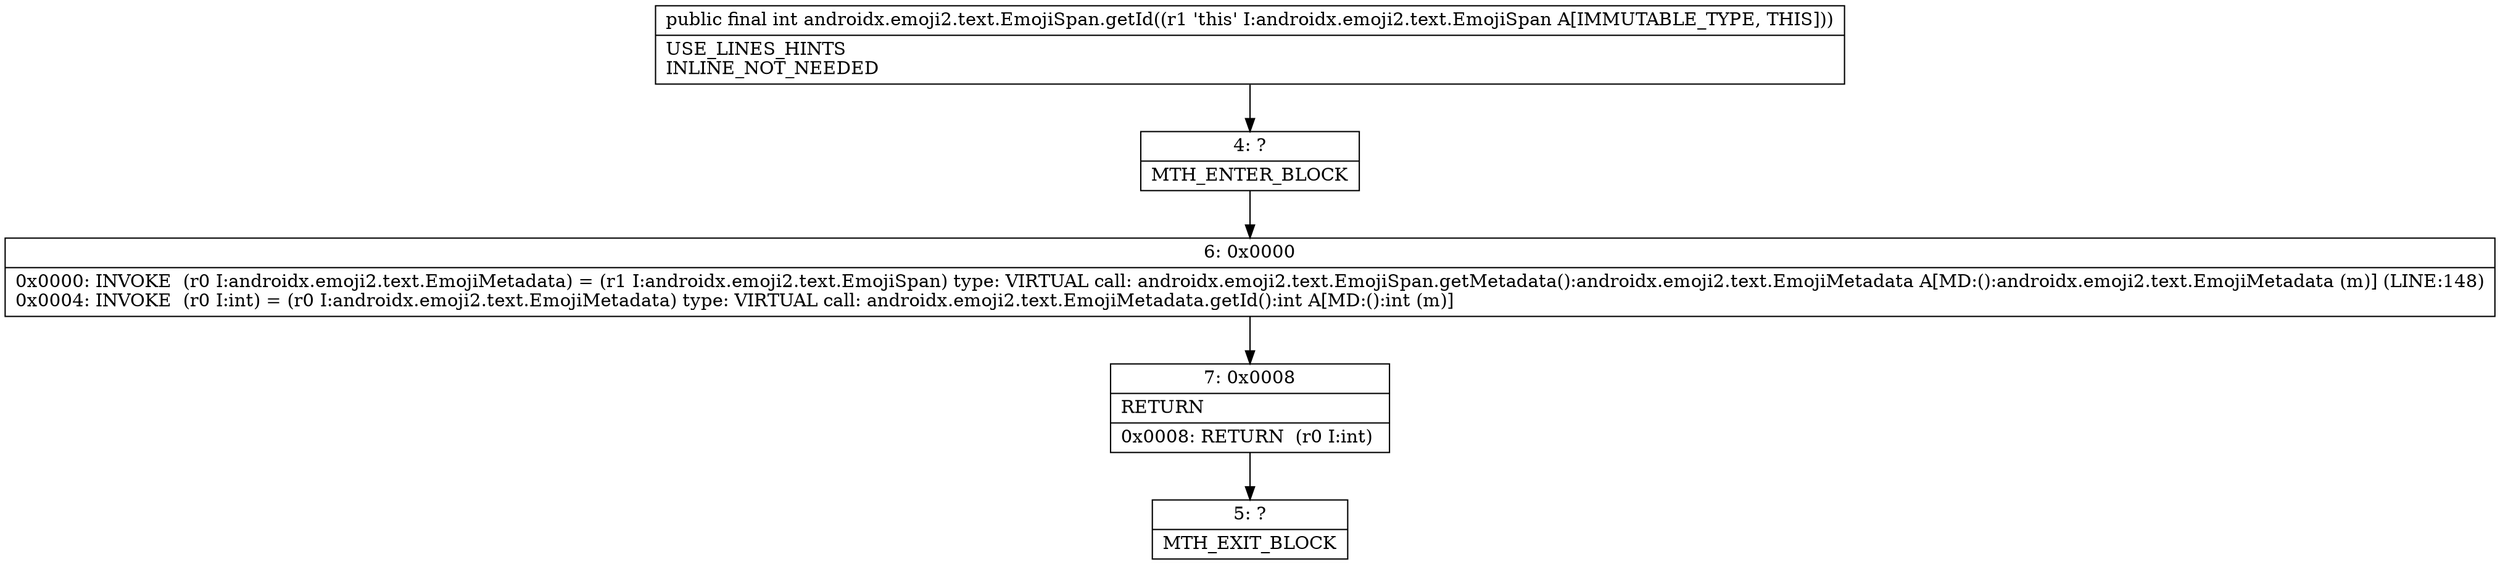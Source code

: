 digraph "CFG forandroidx.emoji2.text.EmojiSpan.getId()I" {
Node_4 [shape=record,label="{4\:\ ?|MTH_ENTER_BLOCK\l}"];
Node_6 [shape=record,label="{6\:\ 0x0000|0x0000: INVOKE  (r0 I:androidx.emoji2.text.EmojiMetadata) = (r1 I:androidx.emoji2.text.EmojiSpan) type: VIRTUAL call: androidx.emoji2.text.EmojiSpan.getMetadata():androidx.emoji2.text.EmojiMetadata A[MD:():androidx.emoji2.text.EmojiMetadata (m)] (LINE:148)\l0x0004: INVOKE  (r0 I:int) = (r0 I:androidx.emoji2.text.EmojiMetadata) type: VIRTUAL call: androidx.emoji2.text.EmojiMetadata.getId():int A[MD:():int (m)]\l}"];
Node_7 [shape=record,label="{7\:\ 0x0008|RETURN\l|0x0008: RETURN  (r0 I:int) \l}"];
Node_5 [shape=record,label="{5\:\ ?|MTH_EXIT_BLOCK\l}"];
MethodNode[shape=record,label="{public final int androidx.emoji2.text.EmojiSpan.getId((r1 'this' I:androidx.emoji2.text.EmojiSpan A[IMMUTABLE_TYPE, THIS]))  | USE_LINES_HINTS\lINLINE_NOT_NEEDED\l}"];
MethodNode -> Node_4;Node_4 -> Node_6;
Node_6 -> Node_7;
Node_7 -> Node_5;
}

